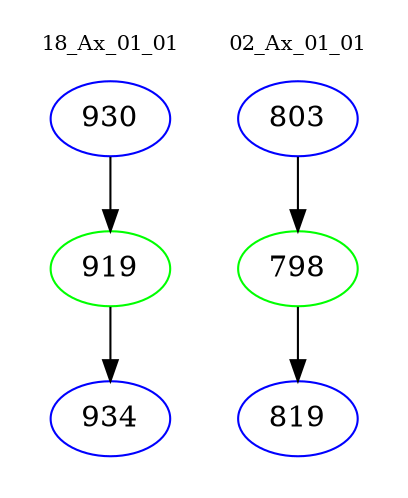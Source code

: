 digraph{
subgraph cluster_0 {
color = white
label = "18_Ax_01_01";
fontsize=10;
T0_930 [label="930", color="blue"]
T0_930 -> T0_919 [color="black"]
T0_919 [label="919", color="green"]
T0_919 -> T0_934 [color="black"]
T0_934 [label="934", color="blue"]
}
subgraph cluster_1 {
color = white
label = "02_Ax_01_01";
fontsize=10;
T1_803 [label="803", color="blue"]
T1_803 -> T1_798 [color="black"]
T1_798 [label="798", color="green"]
T1_798 -> T1_819 [color="black"]
T1_819 [label="819", color="blue"]
}
}
